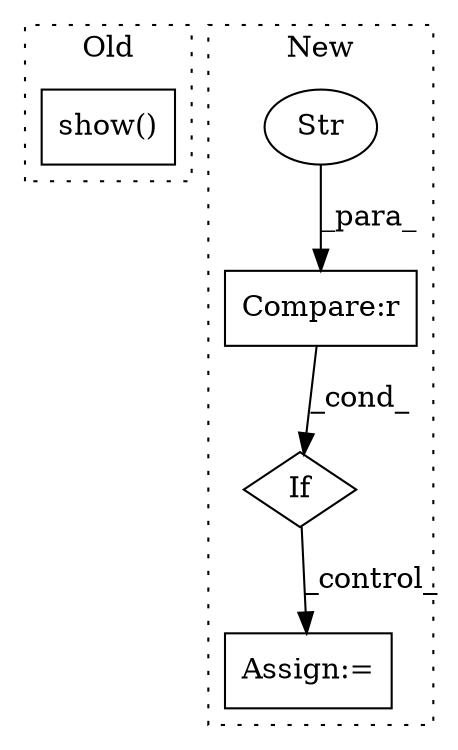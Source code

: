 digraph G {
subgraph cluster0 {
1 [label="show()" a="75" s="5130" l="10" shape="box"];
label = "Old";
style="dotted";
}
subgraph cluster1 {
2 [label="If" a="96" s="4773" l="3" shape="diamond"];
3 [label="Compare:r" a="40" s="4776" l="25" shape="box"];
4 [label="Str" a="66" s="4776" l="15" shape="ellipse"];
5 [label="Assign:=" a="68" s="4822" l="3" shape="box"];
label = "New";
style="dotted";
}
2 -> 5 [label="_control_"];
3 -> 2 [label="_cond_"];
4 -> 3 [label="_para_"];
}